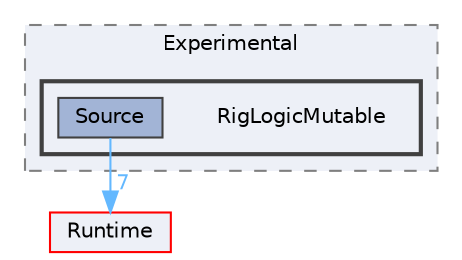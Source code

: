 digraph "RigLogicMutable"
{
 // INTERACTIVE_SVG=YES
 // LATEX_PDF_SIZE
  bgcolor="transparent";
  edge [fontname=Helvetica,fontsize=10,labelfontname=Helvetica,labelfontsize=10];
  node [fontname=Helvetica,fontsize=10,shape=box,height=0.2,width=0.4];
  compound=true
  subgraph clusterdir_6e0c5d987c338b0072956bd3eccf79be {
    graph [ bgcolor="#edf0f7", pencolor="grey50", label="Experimental", fontname=Helvetica,fontsize=10 style="filled,dashed", URL="dir_6e0c5d987c338b0072956bd3eccf79be.html",tooltip=""]
  subgraph clusterdir_2a74690c90ffc6916a627c6d90920a7d {
    graph [ bgcolor="#edf0f7", pencolor="grey25", label="", fontname=Helvetica,fontsize=10 style="filled,bold", URL="dir_2a74690c90ffc6916a627c6d90920a7d.html",tooltip=""]
    dir_2a74690c90ffc6916a627c6d90920a7d [shape=plaintext, label="RigLogicMutable"];
  dir_c6898fc83f5493d1c58f707c2060455d [label="Source", fillcolor="#a2b4d6", color="grey25", style="filled", URL="dir_c6898fc83f5493d1c58f707c2060455d.html",tooltip=""];
  }
  }
  dir_7536b172fbd480bfd146a1b1acd6856b [label="Runtime", fillcolor="#edf0f7", color="red", style="filled", URL="dir_7536b172fbd480bfd146a1b1acd6856b.html",tooltip=""];
  dir_c6898fc83f5493d1c58f707c2060455d->dir_7536b172fbd480bfd146a1b1acd6856b [headlabel="7", labeldistance=1.5 headhref="dir_001086_000984.html" href="dir_001086_000984.html" color="steelblue1" fontcolor="steelblue1"];
}
